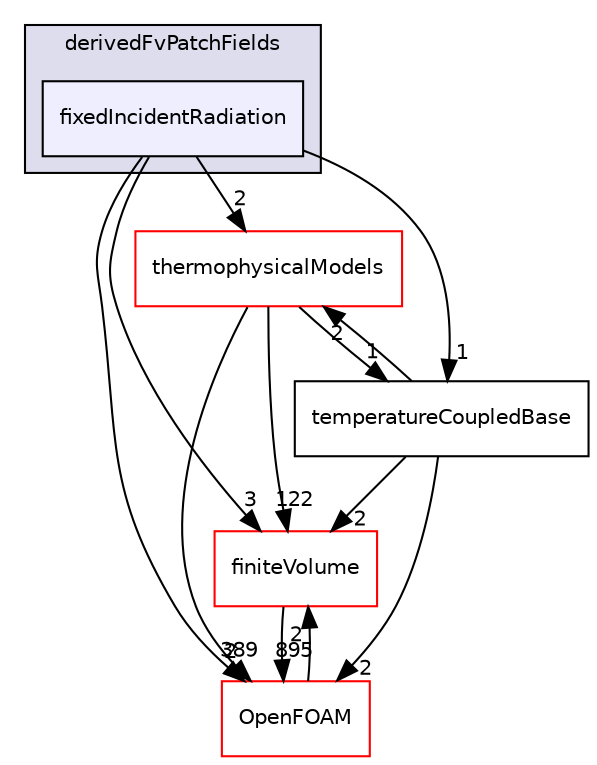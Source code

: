 digraph "src/TurbulenceModels/compressible/turbulentFluidThermoModels/derivedFvPatchFields/fixedIncidentRadiation" {
  bgcolor=transparent;
  compound=true
  node [ fontsize="10", fontname="Helvetica"];
  edge [ labelfontsize="10", labelfontname="Helvetica"];
  subgraph clusterdir_d7c89f283599343304e45068c6742eff {
    graph [ bgcolor="#ddddee", pencolor="black", label="derivedFvPatchFields" fontname="Helvetica", fontsize="10", URL="dir_d7c89f283599343304e45068c6742eff.html"]
  dir_258a079151d934e734b0d22a80d5f21d [shape=box, label="fixedIncidentRadiation", style="filled", fillcolor="#eeeeff", pencolor="black", URL="dir_258a079151d934e734b0d22a80d5f21d.html"];
  }
  dir_9bd15774b555cf7259a6fa18f99fe99b [shape=box label="finiteVolume" color="red" URL="dir_9bd15774b555cf7259a6fa18f99fe99b.html"];
  dir_2778d089ec5c4f66810b11f753867003 [shape=box label="thermophysicalModels" color="red" URL="dir_2778d089ec5c4f66810b11f753867003.html"];
  dir_c5473ff19b20e6ec4dfe5c310b3778a8 [shape=box label="OpenFOAM" color="red" URL="dir_c5473ff19b20e6ec4dfe5c310b3778a8.html"];
  dir_167e230efc27073194ca695e31623f20 [shape=box label="temperatureCoupledBase" URL="dir_167e230efc27073194ca695e31623f20.html"];
  dir_9bd15774b555cf7259a6fa18f99fe99b->dir_c5473ff19b20e6ec4dfe5c310b3778a8 [headlabel="895", labeldistance=1.5 headhref="dir_000814_002151.html"];
  dir_2778d089ec5c4f66810b11f753867003->dir_9bd15774b555cf7259a6fa18f99fe99b [headlabel="122", labeldistance=1.5 headhref="dir_001225_000814.html"];
  dir_2778d089ec5c4f66810b11f753867003->dir_c5473ff19b20e6ec4dfe5c310b3778a8 [headlabel="389", labeldistance=1.5 headhref="dir_001225_002151.html"];
  dir_2778d089ec5c4f66810b11f753867003->dir_167e230efc27073194ca695e31623f20 [headlabel="1", labeldistance=1.5 headhref="dir_001225_003993.html"];
  dir_c5473ff19b20e6ec4dfe5c310b3778a8->dir_9bd15774b555cf7259a6fa18f99fe99b [headlabel="2", labeldistance=1.5 headhref="dir_002151_000814.html"];
  dir_258a079151d934e734b0d22a80d5f21d->dir_9bd15774b555cf7259a6fa18f99fe99b [headlabel="3", labeldistance=1.5 headhref="dir_003989_000814.html"];
  dir_258a079151d934e734b0d22a80d5f21d->dir_2778d089ec5c4f66810b11f753867003 [headlabel="2", labeldistance=1.5 headhref="dir_003989_001225.html"];
  dir_258a079151d934e734b0d22a80d5f21d->dir_c5473ff19b20e6ec4dfe5c310b3778a8 [headlabel="2", labeldistance=1.5 headhref="dir_003989_002151.html"];
  dir_258a079151d934e734b0d22a80d5f21d->dir_167e230efc27073194ca695e31623f20 [headlabel="1", labeldistance=1.5 headhref="dir_003989_003993.html"];
  dir_167e230efc27073194ca695e31623f20->dir_9bd15774b555cf7259a6fa18f99fe99b [headlabel="2", labeldistance=1.5 headhref="dir_003993_000814.html"];
  dir_167e230efc27073194ca695e31623f20->dir_2778d089ec5c4f66810b11f753867003 [headlabel="2", labeldistance=1.5 headhref="dir_003993_001225.html"];
  dir_167e230efc27073194ca695e31623f20->dir_c5473ff19b20e6ec4dfe5c310b3778a8 [headlabel="2", labeldistance=1.5 headhref="dir_003993_002151.html"];
}
